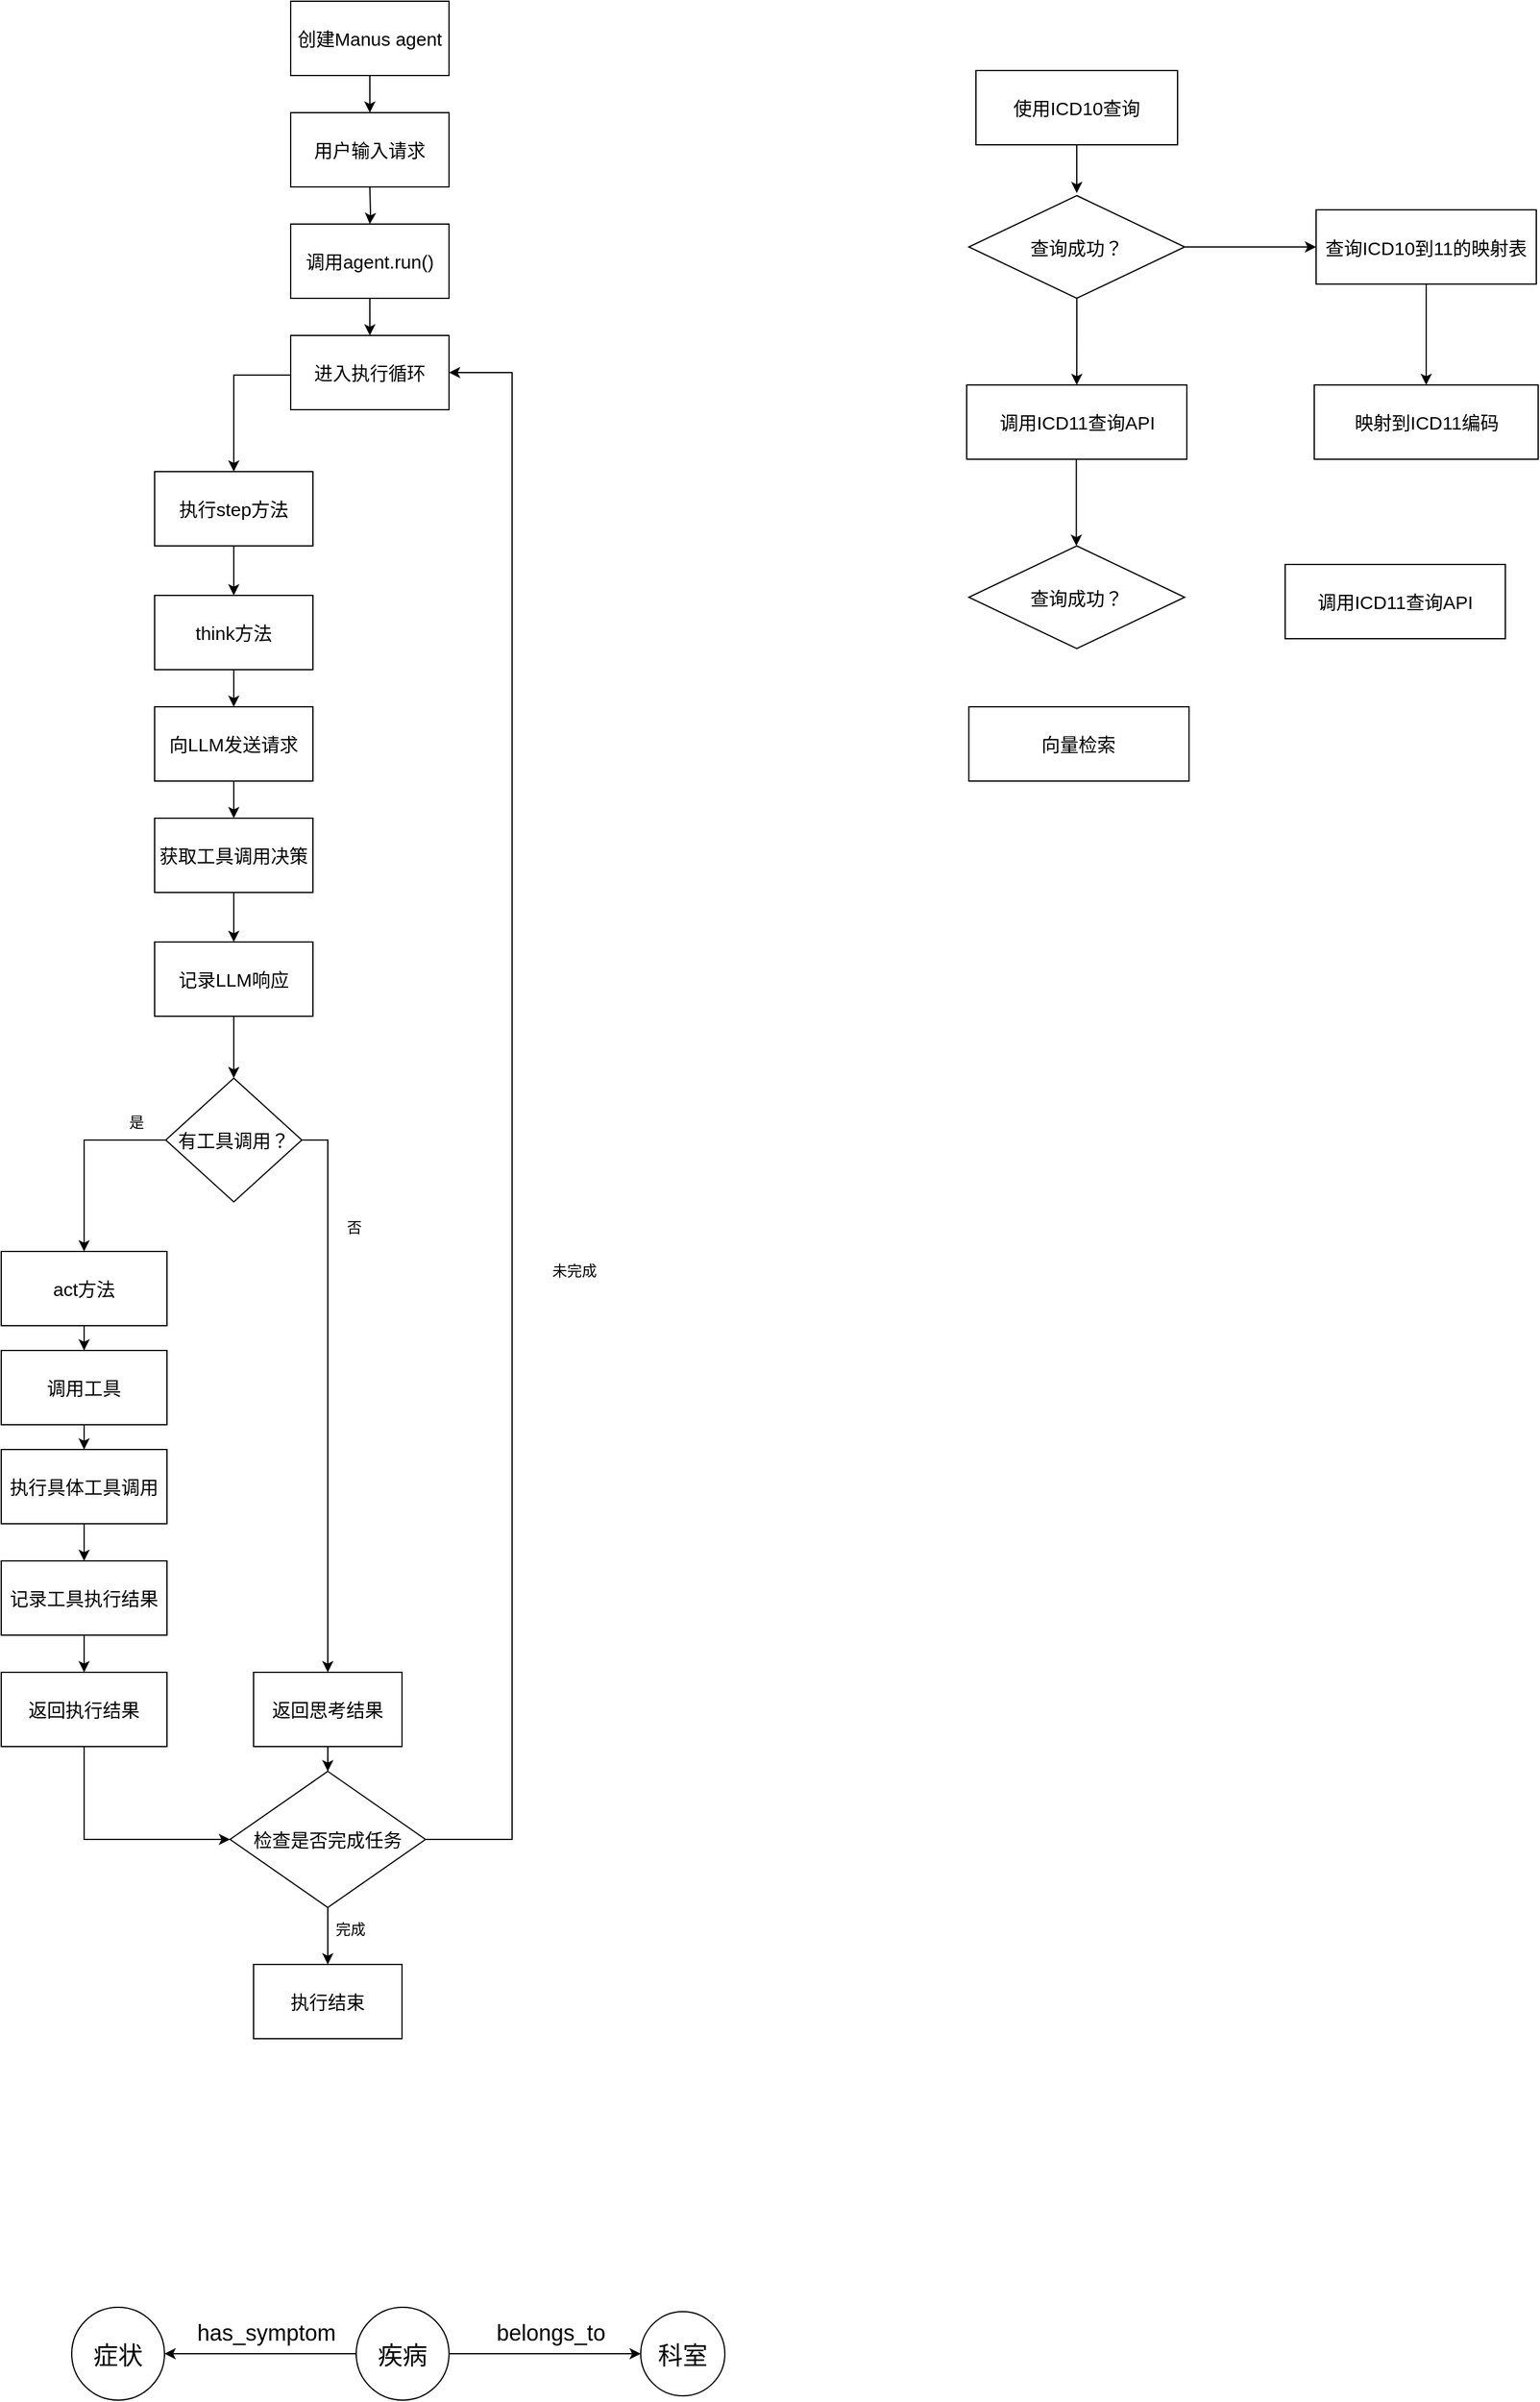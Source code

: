 <mxfile version="27.1.6">
  <diagram name="第 1 页" id="XrAzQeYm1N9VuY8X3JVy">
    <mxGraphModel dx="1418" dy="752" grid="0" gridSize="10" guides="1" tooltips="1" connect="1" arrows="1" fold="1" page="1" pageScale="1" pageWidth="827" pageHeight="1169" math="0" shadow="0">
      <root>
        <mxCell id="0" />
        <mxCell id="1" parent="0" />
        <mxCell id="NaGLtLPMVxLZHlq2lp-Q-1" value="用户输入请求" style="rounded=0;whiteSpace=wrap;html=1;fontSize=15;" parent="1" vertex="1">
          <mxGeometry x="340" y="220" width="128" height="60" as="geometry" />
        </mxCell>
        <mxCell id="NaGLtLPMVxLZHlq2lp-Q-21" style="edgeStyle=orthogonalEdgeStyle;rounded=0;orthogonalLoop=1;jettySize=auto;html=1;" parent="1" target="NaGLtLPMVxLZHlq2lp-Q-3" edge="1">
          <mxGeometry relative="1" as="geometry">
            <mxPoint x="404" y="280" as="sourcePoint" />
          </mxGeometry>
        </mxCell>
        <mxCell id="NaGLtLPMVxLZHlq2lp-Q-22" style="edgeStyle=orthogonalEdgeStyle;rounded=0;orthogonalLoop=1;jettySize=auto;html=1;" parent="1" source="NaGLtLPMVxLZHlq2lp-Q-3" target="NaGLtLPMVxLZHlq2lp-Q-4" edge="1">
          <mxGeometry relative="1" as="geometry" />
        </mxCell>
        <mxCell id="NaGLtLPMVxLZHlq2lp-Q-3" value="调用agent.run()" style="rounded=0;whiteSpace=wrap;html=1;fontSize=15;" parent="1" vertex="1">
          <mxGeometry x="340" y="310" width="128" height="60" as="geometry" />
        </mxCell>
        <mxCell id="NaGLtLPMVxLZHlq2lp-Q-25" style="edgeStyle=orthogonalEdgeStyle;rounded=0;orthogonalLoop=1;jettySize=auto;html=1;" parent="1" source="NaGLtLPMVxLZHlq2lp-Q-4" target="NaGLtLPMVxLZHlq2lp-Q-5" edge="1">
          <mxGeometry relative="1" as="geometry">
            <Array as="points">
              <mxPoint x="294" y="432" />
            </Array>
          </mxGeometry>
        </mxCell>
        <mxCell id="NaGLtLPMVxLZHlq2lp-Q-4" value="进入执行循环" style="rounded=0;whiteSpace=wrap;html=1;fontSize=15;" parent="1" vertex="1">
          <mxGeometry x="340" y="400" width="128" height="60" as="geometry" />
        </mxCell>
        <mxCell id="NaGLtLPMVxLZHlq2lp-Q-26" style="edgeStyle=orthogonalEdgeStyle;rounded=0;orthogonalLoop=1;jettySize=auto;html=1;" parent="1" source="NaGLtLPMVxLZHlq2lp-Q-5" target="NaGLtLPMVxLZHlq2lp-Q-6" edge="1">
          <mxGeometry relative="1" as="geometry" />
        </mxCell>
        <mxCell id="NaGLtLPMVxLZHlq2lp-Q-5" value="执行step方法" style="rounded=0;whiteSpace=wrap;html=1;fontSize=15;" parent="1" vertex="1">
          <mxGeometry x="230" y="510" width="128" height="60" as="geometry" />
        </mxCell>
        <mxCell id="NaGLtLPMVxLZHlq2lp-Q-27" style="edgeStyle=orthogonalEdgeStyle;rounded=0;orthogonalLoop=1;jettySize=auto;html=1;" parent="1" source="NaGLtLPMVxLZHlq2lp-Q-6" target="NaGLtLPMVxLZHlq2lp-Q-7" edge="1">
          <mxGeometry relative="1" as="geometry" />
        </mxCell>
        <mxCell id="NaGLtLPMVxLZHlq2lp-Q-6" value="think方法" style="rounded=0;whiteSpace=wrap;html=1;fontSize=15;" parent="1" vertex="1">
          <mxGeometry x="230" y="610" width="128" height="60" as="geometry" />
        </mxCell>
        <mxCell id="NaGLtLPMVxLZHlq2lp-Q-28" style="edgeStyle=orthogonalEdgeStyle;rounded=0;orthogonalLoop=1;jettySize=auto;html=1;" parent="1" source="NaGLtLPMVxLZHlq2lp-Q-7" target="NaGLtLPMVxLZHlq2lp-Q-8" edge="1">
          <mxGeometry relative="1" as="geometry" />
        </mxCell>
        <mxCell id="NaGLtLPMVxLZHlq2lp-Q-7" value="向LLM发送请求" style="rounded=0;whiteSpace=wrap;html=1;fontSize=15;" parent="1" vertex="1">
          <mxGeometry x="230" y="700" width="128" height="60" as="geometry" />
        </mxCell>
        <mxCell id="NaGLtLPMVxLZHlq2lp-Q-29" style="edgeStyle=orthogonalEdgeStyle;rounded=0;orthogonalLoop=1;jettySize=auto;html=1;" parent="1" source="NaGLtLPMVxLZHlq2lp-Q-8" target="NaGLtLPMVxLZHlq2lp-Q-9" edge="1">
          <mxGeometry relative="1" as="geometry" />
        </mxCell>
        <mxCell id="NaGLtLPMVxLZHlq2lp-Q-8" value="获取工具调用决策" style="rounded=0;whiteSpace=wrap;html=1;fontSize=15;" parent="1" vertex="1">
          <mxGeometry x="230" y="790" width="128" height="60" as="geometry" />
        </mxCell>
        <mxCell id="NaGLtLPMVxLZHlq2lp-Q-30" style="edgeStyle=orthogonalEdgeStyle;rounded=0;orthogonalLoop=1;jettySize=auto;html=1;entryX=0.5;entryY=0;entryDx=0;entryDy=0;" parent="1" source="NaGLtLPMVxLZHlq2lp-Q-9" target="NaGLtLPMVxLZHlq2lp-Q-10" edge="1">
          <mxGeometry relative="1" as="geometry" />
        </mxCell>
        <mxCell id="NaGLtLPMVxLZHlq2lp-Q-9" value="记录LLM响应" style="rounded=0;whiteSpace=wrap;html=1;fontSize=15;" parent="1" vertex="1">
          <mxGeometry x="230" y="890" width="128" height="60" as="geometry" />
        </mxCell>
        <mxCell id="NaGLtLPMVxLZHlq2lp-Q-33" style="edgeStyle=orthogonalEdgeStyle;rounded=0;orthogonalLoop=1;jettySize=auto;html=1;" parent="1" source="NaGLtLPMVxLZHlq2lp-Q-10" target="NaGLtLPMVxLZHlq2lp-Q-11" edge="1">
          <mxGeometry relative="1" as="geometry">
            <Array as="points">
              <mxPoint x="173" y="1050" />
            </Array>
          </mxGeometry>
        </mxCell>
        <mxCell id="NaGLtLPMVxLZHlq2lp-Q-10" value="有工具调用？" style="rhombus;whiteSpace=wrap;html=1;fontSize=15;" parent="1" vertex="1">
          <mxGeometry x="239" y="1000" width="110" height="100" as="geometry" />
        </mxCell>
        <mxCell id="NaGLtLPMVxLZHlq2lp-Q-34" style="edgeStyle=orthogonalEdgeStyle;rounded=0;orthogonalLoop=1;jettySize=auto;html=1;" parent="1" source="NaGLtLPMVxLZHlq2lp-Q-11" target="NaGLtLPMVxLZHlq2lp-Q-12" edge="1">
          <mxGeometry relative="1" as="geometry" />
        </mxCell>
        <mxCell id="NaGLtLPMVxLZHlq2lp-Q-11" value="act方法" style="rounded=0;whiteSpace=wrap;html=1;fontSize=15;" parent="1" vertex="1">
          <mxGeometry x="106" y="1140" width="134" height="60" as="geometry" />
        </mxCell>
        <mxCell id="NaGLtLPMVxLZHlq2lp-Q-35" style="edgeStyle=orthogonalEdgeStyle;rounded=0;orthogonalLoop=1;jettySize=auto;html=1;" parent="1" source="NaGLtLPMVxLZHlq2lp-Q-12" target="NaGLtLPMVxLZHlq2lp-Q-13" edge="1">
          <mxGeometry relative="1" as="geometry" />
        </mxCell>
        <mxCell id="NaGLtLPMVxLZHlq2lp-Q-12" value="调用工具" style="rounded=0;whiteSpace=wrap;html=1;fontSize=15;" parent="1" vertex="1">
          <mxGeometry x="106" y="1220" width="134" height="60" as="geometry" />
        </mxCell>
        <mxCell id="NaGLtLPMVxLZHlq2lp-Q-36" style="edgeStyle=orthogonalEdgeStyle;rounded=0;orthogonalLoop=1;jettySize=auto;html=1;" parent="1" source="NaGLtLPMVxLZHlq2lp-Q-13" target="NaGLtLPMVxLZHlq2lp-Q-14" edge="1">
          <mxGeometry relative="1" as="geometry" />
        </mxCell>
        <mxCell id="NaGLtLPMVxLZHlq2lp-Q-13" value="执行具体工具调用" style="rounded=0;whiteSpace=wrap;html=1;fontSize=15;" parent="1" vertex="1">
          <mxGeometry x="106" y="1300" width="134" height="60" as="geometry" />
        </mxCell>
        <mxCell id="NaGLtLPMVxLZHlq2lp-Q-37" style="edgeStyle=orthogonalEdgeStyle;rounded=0;orthogonalLoop=1;jettySize=auto;html=1;" parent="1" source="NaGLtLPMVxLZHlq2lp-Q-14" target="NaGLtLPMVxLZHlq2lp-Q-15" edge="1">
          <mxGeometry relative="1" as="geometry" />
        </mxCell>
        <mxCell id="NaGLtLPMVxLZHlq2lp-Q-14" value="记录工具执行结果" style="rounded=0;whiteSpace=wrap;html=1;fontSize=15;" parent="1" vertex="1">
          <mxGeometry x="106" y="1390" width="134" height="60" as="geometry" />
        </mxCell>
        <mxCell id="NaGLtLPMVxLZHlq2lp-Q-39" style="edgeStyle=orthogonalEdgeStyle;rounded=0;orthogonalLoop=1;jettySize=auto;html=1;entryX=0;entryY=0.5;entryDx=0;entryDy=0;" parent="1" source="NaGLtLPMVxLZHlq2lp-Q-15" target="NaGLtLPMVxLZHlq2lp-Q-18" edge="1">
          <mxGeometry relative="1" as="geometry">
            <Array as="points">
              <mxPoint x="173" y="1615" />
            </Array>
          </mxGeometry>
        </mxCell>
        <mxCell id="NaGLtLPMVxLZHlq2lp-Q-15" value="返回执行结果" style="rounded=0;whiteSpace=wrap;html=1;fontSize=15;" parent="1" vertex="1">
          <mxGeometry x="106" y="1480" width="134" height="60" as="geometry" />
        </mxCell>
        <mxCell id="NaGLtLPMVxLZHlq2lp-Q-42" style="edgeStyle=orthogonalEdgeStyle;rounded=0;orthogonalLoop=1;jettySize=auto;html=1;" parent="1" source="NaGLtLPMVxLZHlq2lp-Q-16" target="NaGLtLPMVxLZHlq2lp-Q-18" edge="1">
          <mxGeometry relative="1" as="geometry" />
        </mxCell>
        <mxCell id="NaGLtLPMVxLZHlq2lp-Q-16" value="返回思考结果" style="rounded=0;whiteSpace=wrap;html=1;fontSize=15;" parent="1" vertex="1">
          <mxGeometry x="310" y="1480" width="120" height="60" as="geometry" />
        </mxCell>
        <mxCell id="NaGLtLPMVxLZHlq2lp-Q-44" style="edgeStyle=orthogonalEdgeStyle;rounded=0;orthogonalLoop=1;jettySize=auto;html=1;" parent="1" source="NaGLtLPMVxLZHlq2lp-Q-18" target="NaGLtLPMVxLZHlq2lp-Q-19" edge="1">
          <mxGeometry relative="1" as="geometry" />
        </mxCell>
        <mxCell id="NaGLtLPMVxLZHlq2lp-Q-45" style="edgeStyle=orthogonalEdgeStyle;rounded=0;orthogonalLoop=1;jettySize=auto;html=1;entryX=1;entryY=0.5;entryDx=0;entryDy=0;" parent="1" source="NaGLtLPMVxLZHlq2lp-Q-18" target="NaGLtLPMVxLZHlq2lp-Q-4" edge="1">
          <mxGeometry relative="1" as="geometry">
            <Array as="points">
              <mxPoint x="519" y="1615" />
              <mxPoint x="519" y="430" />
            </Array>
          </mxGeometry>
        </mxCell>
        <mxCell id="NaGLtLPMVxLZHlq2lp-Q-18" value="检查是否完成任务" style="rhombus;whiteSpace=wrap;html=1;fontSize=15;" parent="1" vertex="1">
          <mxGeometry x="291" y="1560" width="158" height="110" as="geometry" />
        </mxCell>
        <mxCell id="NaGLtLPMVxLZHlq2lp-Q-19" value="执行结束" style="rounded=0;whiteSpace=wrap;html=1;fontSize=15;" parent="1" vertex="1">
          <mxGeometry x="310" y="1716" width="120" height="60" as="geometry" />
        </mxCell>
        <mxCell id="NaGLtLPMVxLZHlq2lp-Q-24" style="edgeStyle=orthogonalEdgeStyle;rounded=0;orthogonalLoop=1;jettySize=auto;html=1;" parent="1" source="NaGLtLPMVxLZHlq2lp-Q-23" target="NaGLtLPMVxLZHlq2lp-Q-1" edge="1">
          <mxGeometry relative="1" as="geometry" />
        </mxCell>
        <mxCell id="NaGLtLPMVxLZHlq2lp-Q-23" value="创建Manus agent" style="rounded=0;whiteSpace=wrap;html=1;fontSize=15;" parent="1" vertex="1">
          <mxGeometry x="340" y="130" width="128" height="60" as="geometry" />
        </mxCell>
        <mxCell id="NaGLtLPMVxLZHlq2lp-Q-31" value="是" style="text;html=1;align=center;verticalAlign=middle;resizable=0;points=[];autosize=1;strokeColor=none;fillColor=none;" parent="1" vertex="1">
          <mxGeometry x="200" y="1023" width="30" height="26" as="geometry" />
        </mxCell>
        <mxCell id="NaGLtLPMVxLZHlq2lp-Q-32" value="否" style="text;html=1;align=center;verticalAlign=middle;resizable=0;points=[];autosize=1;strokeColor=none;fillColor=none;" parent="1" vertex="1">
          <mxGeometry x="376" y="1108" width="30" height="26" as="geometry" />
        </mxCell>
        <mxCell id="NaGLtLPMVxLZHlq2lp-Q-40" style="edgeStyle=orthogonalEdgeStyle;rounded=0;orthogonalLoop=1;jettySize=auto;html=1;entryX=0.5;entryY=0;entryDx=0;entryDy=0;" parent="1" source="NaGLtLPMVxLZHlq2lp-Q-10" target="NaGLtLPMVxLZHlq2lp-Q-16" edge="1">
          <mxGeometry relative="1" as="geometry">
            <mxPoint x="363" y="1477" as="targetPoint" />
            <Array as="points">
              <mxPoint x="370" y="1050" />
            </Array>
          </mxGeometry>
        </mxCell>
        <mxCell id="NaGLtLPMVxLZHlq2lp-Q-41" value="未完成" style="text;html=1;align=center;verticalAlign=middle;resizable=0;points=[];autosize=1;strokeColor=none;fillColor=none;" parent="1" vertex="1">
          <mxGeometry x="542" y="1143" width="54" height="26" as="geometry" />
        </mxCell>
        <mxCell id="NaGLtLPMVxLZHlq2lp-Q-43" value="完成" style="text;html=1;align=center;verticalAlign=middle;resizable=0;points=[];autosize=1;strokeColor=none;fillColor=none;" parent="1" vertex="1">
          <mxGeometry x="367" y="1675" width="42" height="26" as="geometry" />
        </mxCell>
        <mxCell id="hRCrfckKiqb29PNzPiwE-2" value="症状" style="ellipse;whiteSpace=wrap;html=1;aspect=fixed;fontSize=20;" parent="1" vertex="1">
          <mxGeometry x="163" y="1993" width="75" height="75" as="geometry" />
        </mxCell>
        <mxCell id="hRCrfckKiqb29PNzPiwE-3" value="疾病" style="ellipse;whiteSpace=wrap;html=1;aspect=fixed;fontSize=20;" parent="1" vertex="1">
          <mxGeometry x="393" y="1993" width="75" height="75" as="geometry" />
        </mxCell>
        <mxCell id="hRCrfckKiqb29PNzPiwE-4" value="科室" style="ellipse;whiteSpace=wrap;html=1;aspect=fixed;fontSize=20;" parent="1" vertex="1">
          <mxGeometry x="623" y="1996.5" width="68" height="68" as="geometry" />
        </mxCell>
        <mxCell id="hRCrfckKiqb29PNzPiwE-5" value="" style="endArrow=classic;html=1;rounded=0;exitX=0;exitY=0.5;exitDx=0;exitDy=0;entryX=1;entryY=0.5;entryDx=0;entryDy=0;" parent="1" source="hRCrfckKiqb29PNzPiwE-3" target="hRCrfckKiqb29PNzPiwE-2" edge="1">
          <mxGeometry width="50" height="50" relative="1" as="geometry">
            <mxPoint x="292" y="2034" as="sourcePoint" />
            <mxPoint x="342" y="1984" as="targetPoint" />
          </mxGeometry>
        </mxCell>
        <mxCell id="hRCrfckKiqb29PNzPiwE-6" value="" style="endArrow=classic;html=1;rounded=0;exitX=1;exitY=0.5;exitDx=0;exitDy=0;entryX=0;entryY=0.5;entryDx=0;entryDy=0;" parent="1" source="hRCrfckKiqb29PNzPiwE-3" target="hRCrfckKiqb29PNzPiwE-4" edge="1">
          <mxGeometry width="50" height="50" relative="1" as="geometry">
            <mxPoint x="625" y="2030" as="sourcePoint" />
            <mxPoint x="585" y="1976" as="targetPoint" />
          </mxGeometry>
        </mxCell>
        <mxCell id="hRCrfckKiqb29PNzPiwE-7" value="has_symptom" style="text;html=1;align=center;verticalAlign=middle;resizable=0;points=[];autosize=1;strokeColor=none;fillColor=none;fontSize=18;" parent="1" vertex="1">
          <mxGeometry x="255" y="1996.5" width="130" height="34" as="geometry" />
        </mxCell>
        <mxCell id="hRCrfckKiqb29PNzPiwE-8" value="belongs_to" style="text;html=1;align=center;verticalAlign=middle;resizable=0;points=[];autosize=1;strokeColor=none;fillColor=none;fontSize=18;" parent="1" vertex="1">
          <mxGeometry x="497" y="1996.5" width="106" height="34" as="geometry" />
        </mxCell>
        <mxCell id="mNW_9nSvEDfQOvlSOp_V-2" style="edgeStyle=orthogonalEdgeStyle;rounded=0;orthogonalLoop=1;jettySize=auto;html=1;" edge="1" parent="1" source="mNW_9nSvEDfQOvlSOp_V-1">
          <mxGeometry relative="1" as="geometry">
            <mxPoint x="975.5" y="285" as="targetPoint" />
          </mxGeometry>
        </mxCell>
        <mxCell id="mNW_9nSvEDfQOvlSOp_V-1" value="使用ICD10查询" style="rounded=0;whiteSpace=wrap;html=1;fontSize=15;" vertex="1" parent="1">
          <mxGeometry x="894" y="186" width="163" height="60" as="geometry" />
        </mxCell>
        <mxCell id="mNW_9nSvEDfQOvlSOp_V-8" style="edgeStyle=orthogonalEdgeStyle;rounded=0;orthogonalLoop=1;jettySize=auto;html=1;entryX=0.5;entryY=0;entryDx=0;entryDy=0;" edge="1" parent="1" source="mNW_9nSvEDfQOvlSOp_V-3" target="mNW_9nSvEDfQOvlSOp_V-7">
          <mxGeometry relative="1" as="geometry" />
        </mxCell>
        <mxCell id="mNW_9nSvEDfQOvlSOp_V-9" style="edgeStyle=orthogonalEdgeStyle;rounded=0;orthogonalLoop=1;jettySize=auto;html=1;" edge="1" parent="1" source="mNW_9nSvEDfQOvlSOp_V-3" target="mNW_9nSvEDfQOvlSOp_V-5">
          <mxGeometry relative="1" as="geometry" />
        </mxCell>
        <mxCell id="mNW_9nSvEDfQOvlSOp_V-3" value="查询成功？" style="rhombus;whiteSpace=wrap;html=1;fontSize=15;" vertex="1" parent="1">
          <mxGeometry x="888.25" y="287" width="174.5" height="83" as="geometry" />
        </mxCell>
        <mxCell id="mNW_9nSvEDfQOvlSOp_V-10" style="edgeStyle=orthogonalEdgeStyle;rounded=0;orthogonalLoop=1;jettySize=auto;html=1;" edge="1" parent="1" source="mNW_9nSvEDfQOvlSOp_V-5" target="mNW_9nSvEDfQOvlSOp_V-6">
          <mxGeometry relative="1" as="geometry" />
        </mxCell>
        <mxCell id="mNW_9nSvEDfQOvlSOp_V-5" value="查询ICD10到11的映射表" style="rounded=0;whiteSpace=wrap;html=1;fontSize=15;" vertex="1" parent="1">
          <mxGeometry x="1169" y="298.5" width="178" height="60" as="geometry" />
        </mxCell>
        <mxCell id="mNW_9nSvEDfQOvlSOp_V-6" value="映射到ICD11编码" style="rounded=0;whiteSpace=wrap;html=1;fontSize=15;" vertex="1" parent="1">
          <mxGeometry x="1167.5" y="440" width="181" height="60" as="geometry" />
        </mxCell>
        <mxCell id="mNW_9nSvEDfQOvlSOp_V-7" value="调用ICD11查询API" style="rounded=0;whiteSpace=wrap;html=1;fontSize=15;" vertex="1" parent="1">
          <mxGeometry x="886.5" y="440" width="178" height="60" as="geometry" />
        </mxCell>
        <mxCell id="mNW_9nSvEDfQOvlSOp_V-11" value="查询成功？" style="rhombus;whiteSpace=wrap;html=1;fontSize=15;" vertex="1" parent="1">
          <mxGeometry x="888.25" y="570" width="174.5" height="83" as="geometry" />
        </mxCell>
        <mxCell id="mNW_9nSvEDfQOvlSOp_V-12" style="edgeStyle=orthogonalEdgeStyle;rounded=0;orthogonalLoop=1;jettySize=auto;html=1;entryX=0.5;entryY=0;entryDx=0;entryDy=0;" edge="1" parent="1">
          <mxGeometry relative="1" as="geometry">
            <mxPoint x="975.16" y="500" as="sourcePoint" />
            <mxPoint x="975.16" y="570" as="targetPoint" />
          </mxGeometry>
        </mxCell>
        <mxCell id="mNW_9nSvEDfQOvlSOp_V-13" value="调用ICD11查询API" style="rounded=0;whiteSpace=wrap;html=1;fontSize=15;" vertex="1" parent="1">
          <mxGeometry x="1144" y="585" width="178" height="60" as="geometry" />
        </mxCell>
        <mxCell id="mNW_9nSvEDfQOvlSOp_V-14" value="向量检索" style="rounded=0;whiteSpace=wrap;html=1;fontSize=15;" vertex="1" parent="1">
          <mxGeometry x="888.25" y="700" width="178" height="60" as="geometry" />
        </mxCell>
      </root>
    </mxGraphModel>
  </diagram>
</mxfile>
